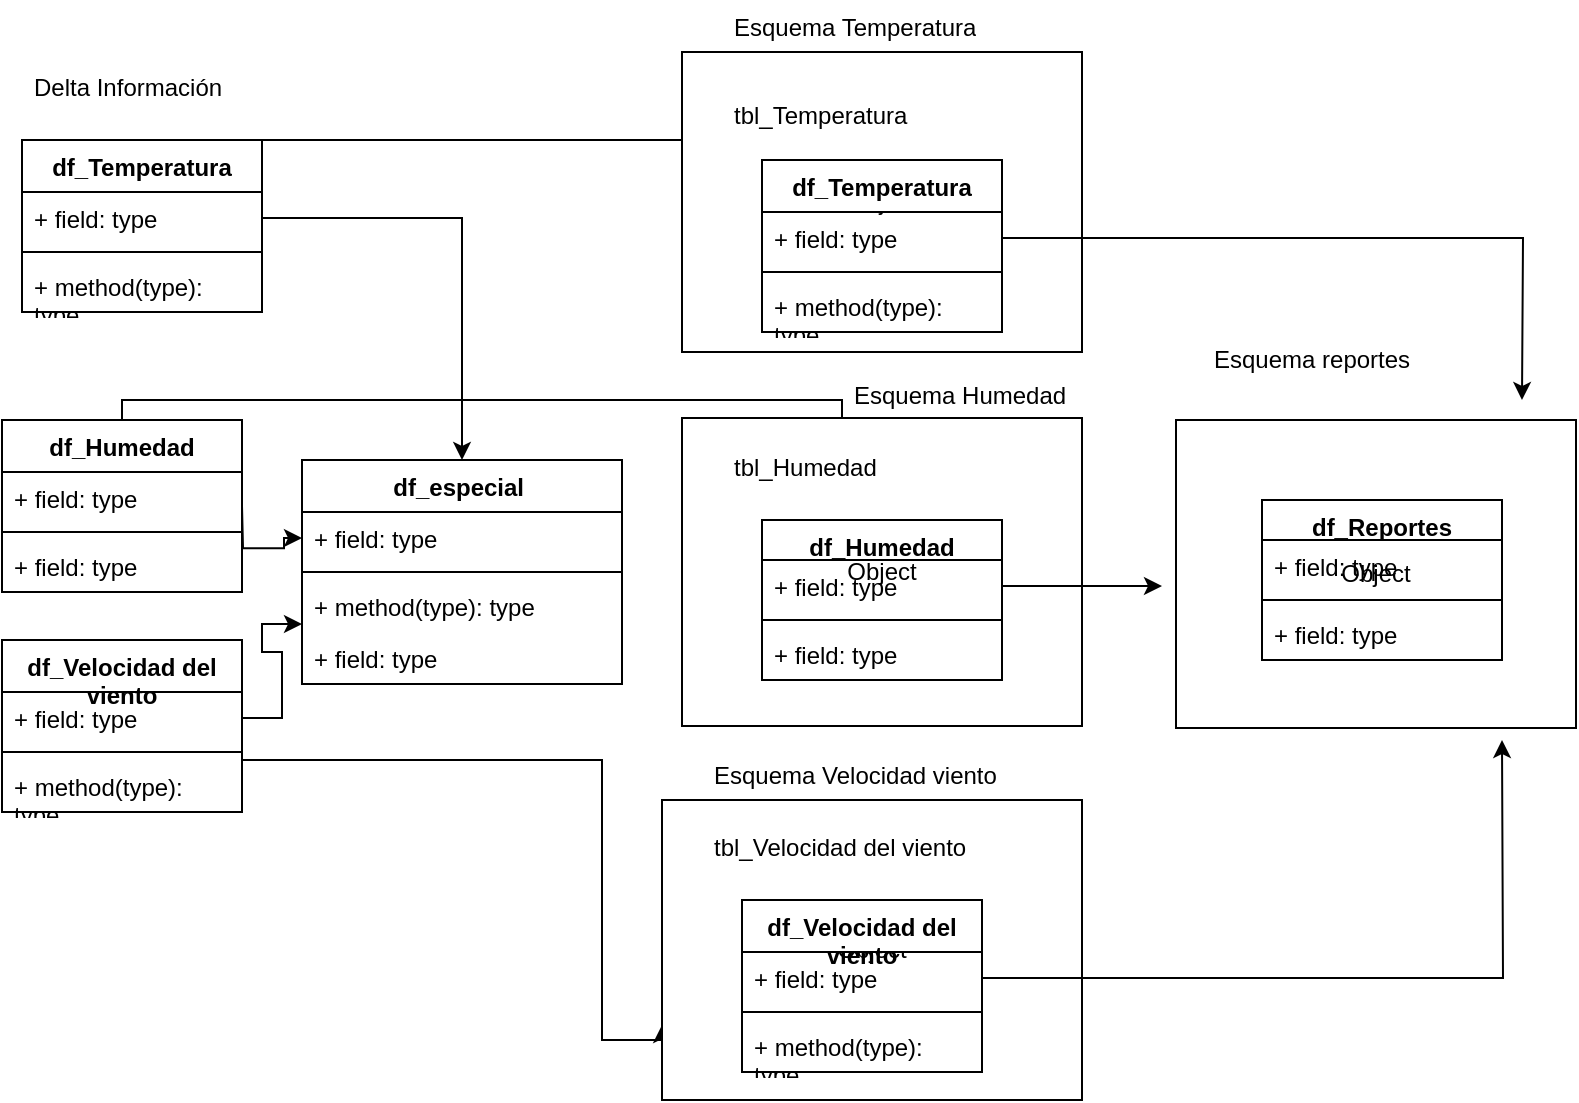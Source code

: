 <mxfile version="24.7.2" type="github">
  <diagram name="Página-1" id="oTd9Tv5uIIqSay7q9XGX">
    <mxGraphModel dx="1035" dy="548" grid="1" gridSize="10" guides="1" tooltips="1" connect="1" arrows="1" fold="1" page="1" pageScale="1" pageWidth="827" pageHeight="1169" math="0" shadow="0">
      <root>
        <mxCell id="0" />
        <mxCell id="1" parent="0" />
        <mxCell id="LYZDc2FTrFhdzfN3BKzH-59" style="edgeStyle=orthogonalEdgeStyle;rounded=0;orthogonalLoop=1;jettySize=auto;html=1;" edge="1" parent="1" source="LYZDc2FTrFhdzfN3BKzH-1">
          <mxGeometry relative="1" as="geometry">
            <mxPoint x="500" y="340" as="targetPoint" />
            <Array as="points">
              <mxPoint x="220" y="340" />
              <mxPoint x="220" y="340" />
            </Array>
          </mxGeometry>
        </mxCell>
        <mxCell id="LYZDc2FTrFhdzfN3BKzH-1" value="df_Temperatura" style="swimlane;fontStyle=1;align=center;verticalAlign=top;childLayout=stackLayout;horizontal=1;startSize=26;horizontalStack=0;resizeParent=1;resizeParentMax=0;resizeLast=0;collapsible=1;marginBottom=0;whiteSpace=wrap;html=1;" vertex="1" parent="1">
          <mxGeometry x="50" y="340" width="120" height="86" as="geometry" />
        </mxCell>
        <mxCell id="LYZDc2FTrFhdzfN3BKzH-2" value="+ field: type" style="text;strokeColor=none;fillColor=none;align=left;verticalAlign=top;spacingLeft=4;spacingRight=4;overflow=hidden;rotatable=0;points=[[0,0.5],[1,0.5]];portConstraint=eastwest;whiteSpace=wrap;html=1;" vertex="1" parent="LYZDc2FTrFhdzfN3BKzH-1">
          <mxGeometry y="26" width="120" height="26" as="geometry" />
        </mxCell>
        <mxCell id="LYZDc2FTrFhdzfN3BKzH-3" value="" style="line;strokeWidth=1;fillColor=none;align=left;verticalAlign=middle;spacingTop=-1;spacingLeft=3;spacingRight=3;rotatable=0;labelPosition=right;points=[];portConstraint=eastwest;strokeColor=inherit;" vertex="1" parent="LYZDc2FTrFhdzfN3BKzH-1">
          <mxGeometry y="52" width="120" height="8" as="geometry" />
        </mxCell>
        <mxCell id="LYZDc2FTrFhdzfN3BKzH-4" value="+ method(type): type" style="text;strokeColor=none;fillColor=none;align=left;verticalAlign=top;spacingLeft=4;spacingRight=4;overflow=hidden;rotatable=0;points=[[0,0.5],[1,0.5]];portConstraint=eastwest;whiteSpace=wrap;html=1;" vertex="1" parent="LYZDc2FTrFhdzfN3BKzH-1">
          <mxGeometry y="60" width="120" height="26" as="geometry" />
        </mxCell>
        <mxCell id="LYZDc2FTrFhdzfN3BKzH-57" style="edgeStyle=orthogonalEdgeStyle;rounded=0;orthogonalLoop=1;jettySize=auto;html=1;" edge="1" parent="1" source="LYZDc2FTrFhdzfN3BKzH-5">
          <mxGeometry relative="1" as="geometry">
            <mxPoint x="510" y="540" as="targetPoint" />
            <Array as="points">
              <mxPoint x="100" y="470" />
              <mxPoint x="460" y="470" />
              <mxPoint x="460" y="540" />
            </Array>
          </mxGeometry>
        </mxCell>
        <mxCell id="LYZDc2FTrFhdzfN3BKzH-5" value="df_Humedad" style="swimlane;fontStyle=1;align=center;verticalAlign=top;childLayout=stackLayout;horizontal=1;startSize=26;horizontalStack=0;resizeParent=1;resizeParentMax=0;resizeLast=0;collapsible=1;marginBottom=0;whiteSpace=wrap;html=1;" vertex="1" parent="1">
          <mxGeometry x="40" y="480" width="120" height="86" as="geometry" />
        </mxCell>
        <mxCell id="LYZDc2FTrFhdzfN3BKzH-6" value="+ field: type" style="text;strokeColor=none;fillColor=none;align=left;verticalAlign=top;spacingLeft=4;spacingRight=4;overflow=hidden;rotatable=0;points=[[0,0.5],[1,0.5]];portConstraint=eastwest;whiteSpace=wrap;html=1;" vertex="1" parent="LYZDc2FTrFhdzfN3BKzH-5">
          <mxGeometry y="26" width="120" height="26" as="geometry" />
        </mxCell>
        <mxCell id="LYZDc2FTrFhdzfN3BKzH-7" value="" style="line;strokeWidth=1;fillColor=none;align=left;verticalAlign=middle;spacingTop=-1;spacingLeft=3;spacingRight=3;rotatable=0;labelPosition=right;points=[];portConstraint=eastwest;strokeColor=inherit;" vertex="1" parent="LYZDc2FTrFhdzfN3BKzH-5">
          <mxGeometry y="52" width="120" height="8" as="geometry" />
        </mxCell>
        <mxCell id="LYZDc2FTrFhdzfN3BKzH-17" value="+ field: type" style="text;strokeColor=none;fillColor=none;align=left;verticalAlign=top;spacingLeft=4;spacingRight=4;overflow=hidden;rotatable=0;points=[[0,0.5],[1,0.5]];portConstraint=eastwest;whiteSpace=wrap;html=1;" vertex="1" parent="LYZDc2FTrFhdzfN3BKzH-5">
          <mxGeometry y="60" width="120" height="26" as="geometry" />
        </mxCell>
        <mxCell id="LYZDc2FTrFhdzfN3BKzH-56" style="edgeStyle=orthogonalEdgeStyle;rounded=0;orthogonalLoop=1;jettySize=auto;html=1;entryX=0;entryY=0.75;entryDx=0;entryDy=0;" edge="1" parent="1" source="LYZDc2FTrFhdzfN3BKzH-9" target="LYZDc2FTrFhdzfN3BKzH-34">
          <mxGeometry relative="1" as="geometry">
            <Array as="points">
              <mxPoint x="340" y="650" />
              <mxPoint x="340" y="790" />
            </Array>
          </mxGeometry>
        </mxCell>
        <mxCell id="LYZDc2FTrFhdzfN3BKzH-9" value="df_Velocidad del viento" style="swimlane;fontStyle=1;align=center;verticalAlign=top;childLayout=stackLayout;horizontal=1;startSize=26;horizontalStack=0;resizeParent=1;resizeParentMax=0;resizeLast=0;collapsible=1;marginBottom=0;whiteSpace=wrap;html=1;" vertex="1" parent="1">
          <mxGeometry x="40" y="590" width="120" height="86" as="geometry" />
        </mxCell>
        <mxCell id="LYZDc2FTrFhdzfN3BKzH-10" value="+ field: type" style="text;strokeColor=none;fillColor=none;align=left;verticalAlign=top;spacingLeft=4;spacingRight=4;overflow=hidden;rotatable=0;points=[[0,0.5],[1,0.5]];portConstraint=eastwest;whiteSpace=wrap;html=1;" vertex="1" parent="LYZDc2FTrFhdzfN3BKzH-9">
          <mxGeometry y="26" width="120" height="26" as="geometry" />
        </mxCell>
        <mxCell id="LYZDc2FTrFhdzfN3BKzH-11" value="" style="line;strokeWidth=1;fillColor=none;align=left;verticalAlign=middle;spacingTop=-1;spacingLeft=3;spacingRight=3;rotatable=0;labelPosition=right;points=[];portConstraint=eastwest;strokeColor=inherit;" vertex="1" parent="LYZDc2FTrFhdzfN3BKzH-9">
          <mxGeometry y="52" width="120" height="8" as="geometry" />
        </mxCell>
        <mxCell id="LYZDc2FTrFhdzfN3BKzH-12" value="+ method(type): type" style="text;strokeColor=none;fillColor=none;align=left;verticalAlign=top;spacingLeft=4;spacingRight=4;overflow=hidden;rotatable=0;points=[[0,0.5],[1,0.5]];portConstraint=eastwest;whiteSpace=wrap;html=1;" vertex="1" parent="LYZDc2FTrFhdzfN3BKzH-9">
          <mxGeometry y="60" width="120" height="26" as="geometry" />
        </mxCell>
        <mxCell id="LYZDc2FTrFhdzfN3BKzH-18" value="df_especial&amp;nbsp;" style="swimlane;fontStyle=1;align=center;verticalAlign=top;childLayout=stackLayout;horizontal=1;startSize=26;horizontalStack=0;resizeParent=1;resizeParentMax=0;resizeLast=0;collapsible=1;marginBottom=0;whiteSpace=wrap;html=1;" vertex="1" parent="1">
          <mxGeometry x="190" y="500" width="160" height="112" as="geometry" />
        </mxCell>
        <mxCell id="LYZDc2FTrFhdzfN3BKzH-19" value="+ field: type" style="text;strokeColor=none;fillColor=none;align=left;verticalAlign=top;spacingLeft=4;spacingRight=4;overflow=hidden;rotatable=0;points=[[0,0.5],[1,0.5]];portConstraint=eastwest;whiteSpace=wrap;html=1;" vertex="1" parent="LYZDc2FTrFhdzfN3BKzH-18">
          <mxGeometry y="26" width="160" height="26" as="geometry" />
        </mxCell>
        <mxCell id="LYZDc2FTrFhdzfN3BKzH-20" value="" style="line;strokeWidth=1;fillColor=none;align=left;verticalAlign=middle;spacingTop=-1;spacingLeft=3;spacingRight=3;rotatable=0;labelPosition=right;points=[];portConstraint=eastwest;strokeColor=inherit;" vertex="1" parent="LYZDc2FTrFhdzfN3BKzH-18">
          <mxGeometry y="52" width="160" height="8" as="geometry" />
        </mxCell>
        <mxCell id="LYZDc2FTrFhdzfN3BKzH-21" value="+ method(type): type" style="text;strokeColor=none;fillColor=none;align=left;verticalAlign=top;spacingLeft=4;spacingRight=4;overflow=hidden;rotatable=0;points=[[0,0.5],[1,0.5]];portConstraint=eastwest;whiteSpace=wrap;html=1;" vertex="1" parent="LYZDc2FTrFhdzfN3BKzH-18">
          <mxGeometry y="60" width="160" height="26" as="geometry" />
        </mxCell>
        <mxCell id="LYZDc2FTrFhdzfN3BKzH-22" value="+ field: type" style="text;strokeColor=none;fillColor=none;align=left;verticalAlign=top;spacingLeft=4;spacingRight=4;overflow=hidden;rotatable=0;points=[[0,0.5],[1,0.5]];portConstraint=eastwest;whiteSpace=wrap;html=1;" vertex="1" parent="LYZDc2FTrFhdzfN3BKzH-18">
          <mxGeometry y="86" width="160" height="26" as="geometry" />
        </mxCell>
        <mxCell id="LYZDc2FTrFhdzfN3BKzH-27" value="Delta Información" style="text;strokeColor=none;fillColor=none;align=left;verticalAlign=top;spacingLeft=4;spacingRight=4;overflow=hidden;rotatable=0;points=[[0,0.5],[1,0.5]];portConstraint=eastwest;whiteSpace=wrap;html=1;" vertex="1" parent="1">
          <mxGeometry x="50" y="300" width="160" height="26" as="geometry" />
        </mxCell>
        <mxCell id="LYZDc2FTrFhdzfN3BKzH-28" style="edgeStyle=orthogonalEdgeStyle;rounded=0;orthogonalLoop=1;jettySize=auto;html=1;entryX=0.5;entryY=0;entryDx=0;entryDy=0;" edge="1" parent="1" source="LYZDc2FTrFhdzfN3BKzH-2" target="LYZDc2FTrFhdzfN3BKzH-18">
          <mxGeometry relative="1" as="geometry" />
        </mxCell>
        <mxCell id="LYZDc2FTrFhdzfN3BKzH-29" style="edgeStyle=orthogonalEdgeStyle;rounded=0;orthogonalLoop=1;jettySize=auto;html=1;" edge="1" parent="1" target="LYZDc2FTrFhdzfN3BKzH-19">
          <mxGeometry relative="1" as="geometry">
            <mxPoint x="160" y="523.059" as="sourcePoint" />
          </mxGeometry>
        </mxCell>
        <mxCell id="LYZDc2FTrFhdzfN3BKzH-30" style="edgeStyle=orthogonalEdgeStyle;rounded=0;orthogonalLoop=1;jettySize=auto;html=1;entryX=0;entryY=-0.154;entryDx=0;entryDy=0;entryPerimeter=0;" edge="1" parent="1" source="LYZDc2FTrFhdzfN3BKzH-10" target="LYZDc2FTrFhdzfN3BKzH-22">
          <mxGeometry relative="1" as="geometry" />
        </mxCell>
        <mxCell id="LYZDc2FTrFhdzfN3BKzH-32" value="Object" style="html=1;whiteSpace=wrap;" vertex="1" parent="1">
          <mxGeometry x="380" y="296" width="200" height="150" as="geometry" />
        </mxCell>
        <mxCell id="LYZDc2FTrFhdzfN3BKzH-33" value="Object" style="html=1;whiteSpace=wrap;" vertex="1" parent="1">
          <mxGeometry x="380" y="479" width="200" height="154" as="geometry" />
        </mxCell>
        <mxCell id="LYZDc2FTrFhdzfN3BKzH-34" value="Object" style="html=1;whiteSpace=wrap;" vertex="1" parent="1">
          <mxGeometry x="370" y="670" width="210" height="150" as="geometry" />
        </mxCell>
        <mxCell id="LYZDc2FTrFhdzfN3BKzH-41" value="df_Temperatura" style="swimlane;fontStyle=1;align=center;verticalAlign=top;childLayout=stackLayout;horizontal=1;startSize=26;horizontalStack=0;resizeParent=1;resizeParentMax=0;resizeLast=0;collapsible=1;marginBottom=0;whiteSpace=wrap;html=1;" vertex="1" parent="1">
          <mxGeometry x="420" y="350" width="120" height="86" as="geometry" />
        </mxCell>
        <mxCell id="LYZDc2FTrFhdzfN3BKzH-69" style="edgeStyle=orthogonalEdgeStyle;rounded=0;orthogonalLoop=1;jettySize=auto;html=1;" edge="1" parent="LYZDc2FTrFhdzfN3BKzH-41" source="LYZDc2FTrFhdzfN3BKzH-42">
          <mxGeometry relative="1" as="geometry">
            <mxPoint x="380" y="120" as="targetPoint" />
          </mxGeometry>
        </mxCell>
        <mxCell id="LYZDc2FTrFhdzfN3BKzH-42" value="+ field: type" style="text;strokeColor=none;fillColor=none;align=left;verticalAlign=top;spacingLeft=4;spacingRight=4;overflow=hidden;rotatable=0;points=[[0,0.5],[1,0.5]];portConstraint=eastwest;whiteSpace=wrap;html=1;" vertex="1" parent="LYZDc2FTrFhdzfN3BKzH-41">
          <mxGeometry y="26" width="120" height="26" as="geometry" />
        </mxCell>
        <mxCell id="LYZDc2FTrFhdzfN3BKzH-43" value="" style="line;strokeWidth=1;fillColor=none;align=left;verticalAlign=middle;spacingTop=-1;spacingLeft=3;spacingRight=3;rotatable=0;labelPosition=right;points=[];portConstraint=eastwest;strokeColor=inherit;" vertex="1" parent="LYZDc2FTrFhdzfN3BKzH-41">
          <mxGeometry y="52" width="120" height="8" as="geometry" />
        </mxCell>
        <mxCell id="LYZDc2FTrFhdzfN3BKzH-44" value="+ method(type): type" style="text;strokeColor=none;fillColor=none;align=left;verticalAlign=top;spacingLeft=4;spacingRight=4;overflow=hidden;rotatable=0;points=[[0,0.5],[1,0.5]];portConstraint=eastwest;whiteSpace=wrap;html=1;" vertex="1" parent="LYZDc2FTrFhdzfN3BKzH-41">
          <mxGeometry y="60" width="120" height="26" as="geometry" />
        </mxCell>
        <mxCell id="LYZDc2FTrFhdzfN3BKzH-45" value="df_Humedad" style="swimlane;fontStyle=1;align=center;verticalAlign=top;childLayout=stackLayout;horizontal=1;startSize=20;horizontalStack=0;resizeParent=1;resizeParentMax=0;resizeLast=0;collapsible=1;marginBottom=0;whiteSpace=wrap;html=1;" vertex="1" parent="1">
          <mxGeometry x="420" y="530" width="120" height="80" as="geometry" />
        </mxCell>
        <mxCell id="LYZDc2FTrFhdzfN3BKzH-70" style="edgeStyle=orthogonalEdgeStyle;rounded=0;orthogonalLoop=1;jettySize=auto;html=1;" edge="1" parent="LYZDc2FTrFhdzfN3BKzH-45" source="LYZDc2FTrFhdzfN3BKzH-46">
          <mxGeometry relative="1" as="geometry">
            <mxPoint x="200" y="33" as="targetPoint" />
          </mxGeometry>
        </mxCell>
        <mxCell id="LYZDc2FTrFhdzfN3BKzH-46" value="+ field: type" style="text;strokeColor=none;fillColor=none;align=left;verticalAlign=top;spacingLeft=4;spacingRight=4;overflow=hidden;rotatable=0;points=[[0,0.5],[1,0.5]];portConstraint=eastwest;whiteSpace=wrap;html=1;" vertex="1" parent="LYZDc2FTrFhdzfN3BKzH-45">
          <mxGeometry y="20" width="120" height="26" as="geometry" />
        </mxCell>
        <mxCell id="LYZDc2FTrFhdzfN3BKzH-47" value="" style="line;strokeWidth=1;fillColor=none;align=left;verticalAlign=middle;spacingTop=-1;spacingLeft=3;spacingRight=3;rotatable=0;labelPosition=right;points=[];portConstraint=eastwest;strokeColor=inherit;" vertex="1" parent="LYZDc2FTrFhdzfN3BKzH-45">
          <mxGeometry y="46" width="120" height="8" as="geometry" />
        </mxCell>
        <mxCell id="LYZDc2FTrFhdzfN3BKzH-48" value="+ field: type" style="text;strokeColor=none;fillColor=none;align=left;verticalAlign=top;spacingLeft=4;spacingRight=4;overflow=hidden;rotatable=0;points=[[0,0.5],[1,0.5]];portConstraint=eastwest;whiteSpace=wrap;html=1;" vertex="1" parent="LYZDc2FTrFhdzfN3BKzH-45">
          <mxGeometry y="54" width="120" height="26" as="geometry" />
        </mxCell>
        <mxCell id="LYZDc2FTrFhdzfN3BKzH-49" value="df_Velocidad del viento" style="swimlane;fontStyle=1;align=center;verticalAlign=top;childLayout=stackLayout;horizontal=1;startSize=26;horizontalStack=0;resizeParent=1;resizeParentMax=0;resizeLast=0;collapsible=1;marginBottom=0;whiteSpace=wrap;html=1;" vertex="1" parent="1">
          <mxGeometry x="410" y="720" width="120" height="86" as="geometry" />
        </mxCell>
        <mxCell id="LYZDc2FTrFhdzfN3BKzH-71" style="edgeStyle=orthogonalEdgeStyle;rounded=0;orthogonalLoop=1;jettySize=auto;html=1;" edge="1" parent="LYZDc2FTrFhdzfN3BKzH-49" source="LYZDc2FTrFhdzfN3BKzH-50">
          <mxGeometry relative="1" as="geometry">
            <mxPoint x="380" y="-80" as="targetPoint" />
          </mxGeometry>
        </mxCell>
        <mxCell id="LYZDc2FTrFhdzfN3BKzH-50" value="+ field: type" style="text;strokeColor=none;fillColor=none;align=left;verticalAlign=top;spacingLeft=4;spacingRight=4;overflow=hidden;rotatable=0;points=[[0,0.5],[1,0.5]];portConstraint=eastwest;whiteSpace=wrap;html=1;" vertex="1" parent="LYZDc2FTrFhdzfN3BKzH-49">
          <mxGeometry y="26" width="120" height="26" as="geometry" />
        </mxCell>
        <mxCell id="LYZDc2FTrFhdzfN3BKzH-51" value="" style="line;strokeWidth=1;fillColor=none;align=left;verticalAlign=middle;spacingTop=-1;spacingLeft=3;spacingRight=3;rotatable=0;labelPosition=right;points=[];portConstraint=eastwest;strokeColor=inherit;" vertex="1" parent="LYZDc2FTrFhdzfN3BKzH-49">
          <mxGeometry y="52" width="120" height="8" as="geometry" />
        </mxCell>
        <mxCell id="LYZDc2FTrFhdzfN3BKzH-52" value="+ method(type): type" style="text;strokeColor=none;fillColor=none;align=left;verticalAlign=top;spacingLeft=4;spacingRight=4;overflow=hidden;rotatable=0;points=[[0,0.5],[1,0.5]];portConstraint=eastwest;whiteSpace=wrap;html=1;" vertex="1" parent="LYZDc2FTrFhdzfN3BKzH-49">
          <mxGeometry y="60" width="120" height="26" as="geometry" />
        </mxCell>
        <mxCell id="LYZDc2FTrFhdzfN3BKzH-53" value="Esquema Temperatura" style="text;strokeColor=none;fillColor=none;align=left;verticalAlign=top;spacingLeft=4;spacingRight=4;overflow=hidden;rotatable=0;points=[[0,0.5],[1,0.5]];portConstraint=eastwest;whiteSpace=wrap;html=1;" vertex="1" parent="1">
          <mxGeometry x="400" y="270" width="160" height="26" as="geometry" />
        </mxCell>
        <mxCell id="LYZDc2FTrFhdzfN3BKzH-54" value="Esquema Humedad" style="text;strokeColor=none;fillColor=none;align=left;verticalAlign=top;spacingLeft=4;spacingRight=4;overflow=hidden;rotatable=0;points=[[0,0.5],[1,0.5]];portConstraint=eastwest;whiteSpace=wrap;html=1;" vertex="1" parent="1">
          <mxGeometry x="460" y="454" width="160" height="26" as="geometry" />
        </mxCell>
        <mxCell id="LYZDc2FTrFhdzfN3BKzH-55" value="Esquema Velocidad viento" style="text;strokeColor=none;fillColor=none;align=left;verticalAlign=top;spacingLeft=4;spacingRight=4;overflow=hidden;rotatable=0;points=[[0,0.5],[1,0.5]];portConstraint=eastwest;whiteSpace=wrap;html=1;" vertex="1" parent="1">
          <mxGeometry x="390" y="644" width="160" height="26" as="geometry" />
        </mxCell>
        <mxCell id="LYZDc2FTrFhdzfN3BKzH-60" value="Object" style="html=1;whiteSpace=wrap;" vertex="1" parent="1">
          <mxGeometry x="627" y="480" width="200" height="154" as="geometry" />
        </mxCell>
        <mxCell id="LYZDc2FTrFhdzfN3BKzH-61" value="tbl_Temperatura" style="text;strokeColor=none;fillColor=none;align=left;verticalAlign=top;spacingLeft=4;spacingRight=4;overflow=hidden;rotatable=0;points=[[0,0.5],[1,0.5]];portConstraint=eastwest;whiteSpace=wrap;html=1;" vertex="1" parent="1">
          <mxGeometry x="400" y="314" width="160" height="26" as="geometry" />
        </mxCell>
        <mxCell id="LYZDc2FTrFhdzfN3BKzH-62" value="tbl_Humedad" style="text;strokeColor=none;fillColor=none;align=left;verticalAlign=top;spacingLeft=4;spacingRight=4;overflow=hidden;rotatable=0;points=[[0,0.5],[1,0.5]];portConstraint=eastwest;whiteSpace=wrap;html=1;" vertex="1" parent="1">
          <mxGeometry x="400" y="490" width="160" height="26" as="geometry" />
        </mxCell>
        <mxCell id="LYZDc2FTrFhdzfN3BKzH-63" value="tbl_Velocidad del viento" style="text;strokeColor=none;fillColor=none;align=left;verticalAlign=top;spacingLeft=4;spacingRight=4;overflow=hidden;rotatable=0;points=[[0,0.5],[1,0.5]];portConstraint=eastwest;whiteSpace=wrap;html=1;" vertex="1" parent="1">
          <mxGeometry x="390" y="680" width="160" height="26" as="geometry" />
        </mxCell>
        <mxCell id="LYZDc2FTrFhdzfN3BKzH-64" value="df_Reportes" style="swimlane;fontStyle=1;align=center;verticalAlign=top;childLayout=stackLayout;horizontal=1;startSize=20;horizontalStack=0;resizeParent=1;resizeParentMax=0;resizeLast=0;collapsible=1;marginBottom=0;whiteSpace=wrap;html=1;" vertex="1" parent="1">
          <mxGeometry x="670" y="520" width="120" height="80" as="geometry" />
        </mxCell>
        <mxCell id="LYZDc2FTrFhdzfN3BKzH-65" value="+ field: type" style="text;strokeColor=none;fillColor=none;align=left;verticalAlign=top;spacingLeft=4;spacingRight=4;overflow=hidden;rotatable=0;points=[[0,0.5],[1,0.5]];portConstraint=eastwest;whiteSpace=wrap;html=1;" vertex="1" parent="LYZDc2FTrFhdzfN3BKzH-64">
          <mxGeometry y="20" width="120" height="26" as="geometry" />
        </mxCell>
        <mxCell id="LYZDc2FTrFhdzfN3BKzH-66" value="" style="line;strokeWidth=1;fillColor=none;align=left;verticalAlign=middle;spacingTop=-1;spacingLeft=3;spacingRight=3;rotatable=0;labelPosition=right;points=[];portConstraint=eastwest;strokeColor=inherit;" vertex="1" parent="LYZDc2FTrFhdzfN3BKzH-64">
          <mxGeometry y="46" width="120" height="8" as="geometry" />
        </mxCell>
        <mxCell id="LYZDc2FTrFhdzfN3BKzH-67" value="+ field: type" style="text;strokeColor=none;fillColor=none;align=left;verticalAlign=top;spacingLeft=4;spacingRight=4;overflow=hidden;rotatable=0;points=[[0,0.5],[1,0.5]];portConstraint=eastwest;whiteSpace=wrap;html=1;" vertex="1" parent="LYZDc2FTrFhdzfN3BKzH-64">
          <mxGeometry y="54" width="120" height="26" as="geometry" />
        </mxCell>
        <mxCell id="LYZDc2FTrFhdzfN3BKzH-68" value="Esquema reportes" style="text;strokeColor=none;fillColor=none;align=left;verticalAlign=top;spacingLeft=4;spacingRight=4;overflow=hidden;rotatable=0;points=[[0,0.5],[1,0.5]];portConstraint=eastwest;whiteSpace=wrap;html=1;" vertex="1" parent="1">
          <mxGeometry x="640" y="436" width="160" height="26" as="geometry" />
        </mxCell>
      </root>
    </mxGraphModel>
  </diagram>
</mxfile>
